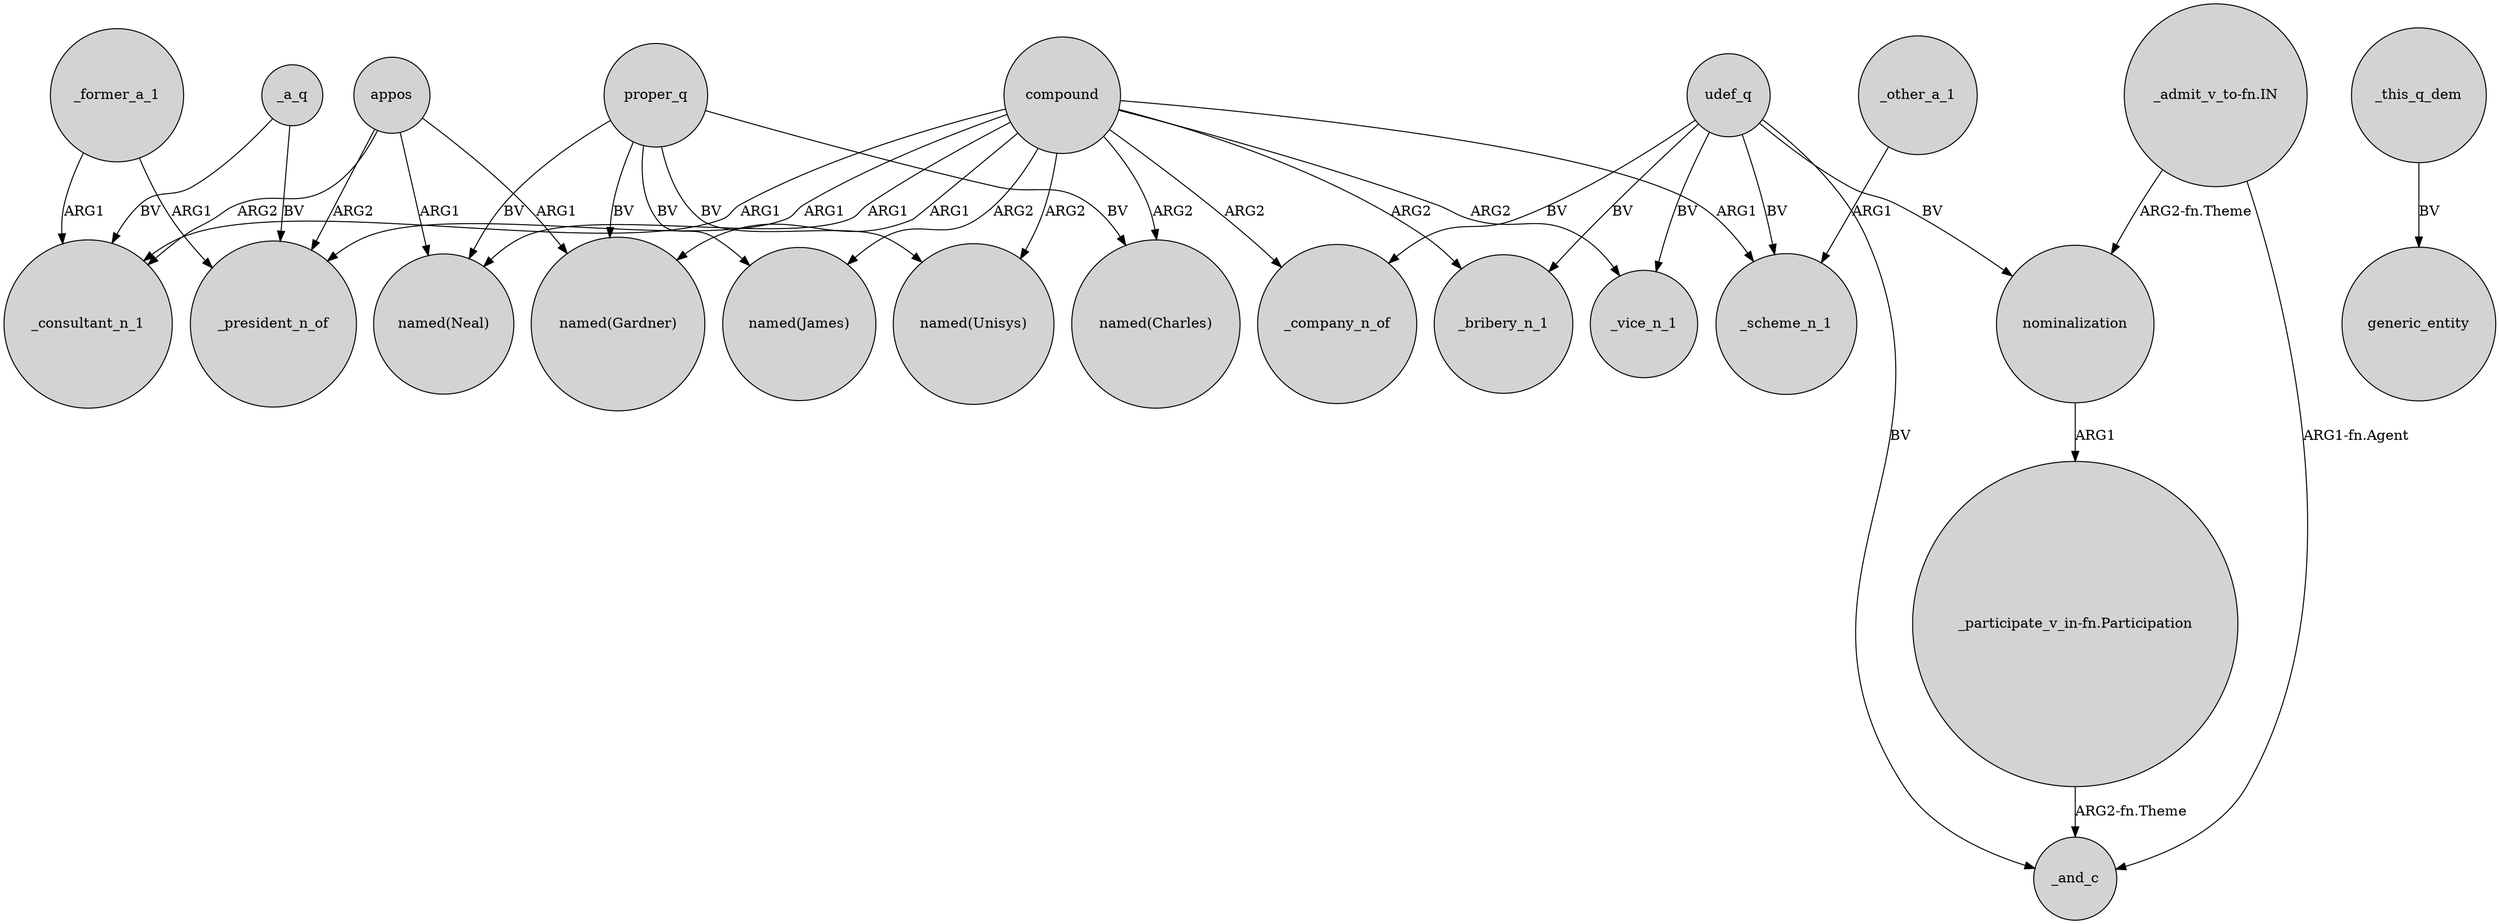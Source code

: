 digraph {
	node [shape=circle style=filled]
	compound -> "named(Unisys)" [label=ARG2]
	compound -> _vice_n_1 [label=ARG2]
	_former_a_1 -> _president_n_of [label=ARG1]
	_other_a_1 -> _scheme_n_1 [label=ARG1]
	"_admit_v_to-fn.IN" -> nominalization [label="ARG2-fn.Theme"]
	"_admit_v_to-fn.IN" -> _and_c [label="ARG1-fn.Agent"]
	compound -> "named(Gardner)" [label=ARG1]
	compound -> "named(James)" [label=ARG2]
	compound -> _bribery_n_1 [label=ARG2]
	proper_q -> "named(Gardner)" [label=BV]
	compound -> _company_n_of [label=ARG2]
	udef_q -> _bribery_n_1 [label=BV]
	compound -> "named(Neal)" [label=ARG1]
	udef_q -> _vice_n_1 [label=BV]
	appos -> _consultant_n_1 [label=ARG2]
	compound -> _scheme_n_1 [label=ARG1]
	udef_q -> _scheme_n_1 [label=BV]
	compound -> _consultant_n_1 [label=ARG1]
	appos -> _president_n_of [label=ARG2]
	_this_q_dem -> generic_entity [label=BV]
	compound -> _president_n_of [label=ARG1]
	_a_q -> _consultant_n_1 [label=BV]
	appos -> "named(Neal)" [label=ARG1]
	"_participate_v_in-fn.Participation" -> _and_c [label="ARG2-fn.Theme"]
	proper_q -> "named(James)" [label=BV]
	udef_q -> nominalization [label=BV]
	nominalization -> "_participate_v_in-fn.Participation" [label=ARG1]
	_a_q -> _president_n_of [label=BV]
	proper_q -> "named(Charles)" [label=BV]
	proper_q -> "named(Unisys)" [label=BV]
	compound -> "named(Charles)" [label=ARG2]
	proper_q -> "named(Neal)" [label=BV]
	udef_q -> _company_n_of [label=BV]
	appos -> "named(Gardner)" [label=ARG1]
	udef_q -> _and_c [label=BV]
	_former_a_1 -> _consultant_n_1 [label=ARG1]
}
